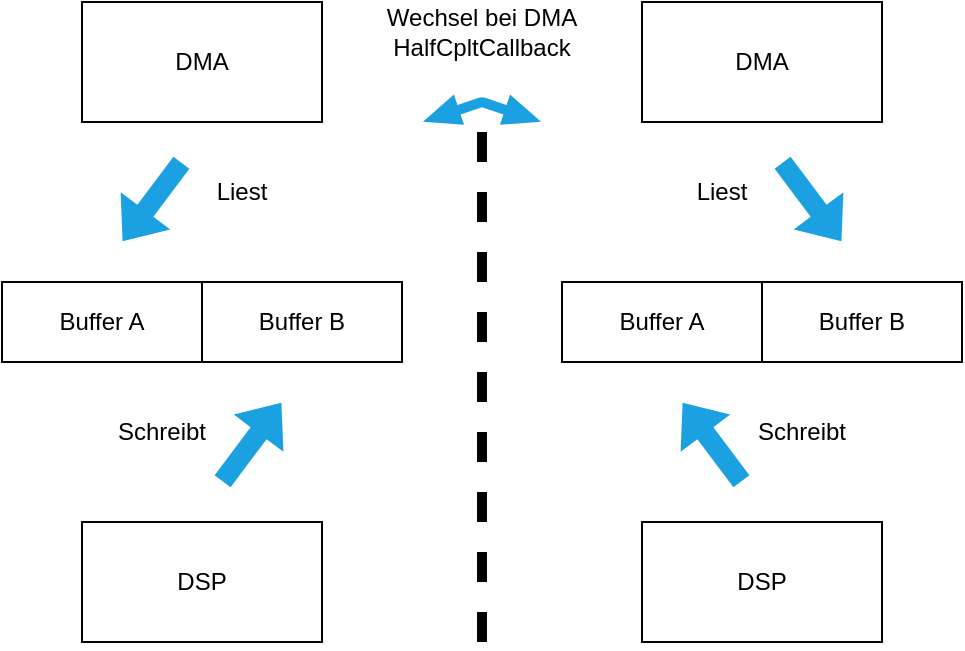 <mxfile version="22.0.3" type="device">
  <diagram name="Seite-1" id="TYjsfc6xhQ-dVITqcD2g">
    <mxGraphModel dx="847" dy="488" grid="1" gridSize="10" guides="1" tooltips="1" connect="1" arrows="1" fold="1" page="1" pageScale="1" pageWidth="827" pageHeight="1169" math="0" shadow="0">
      <root>
        <mxCell id="0" />
        <mxCell id="1" parent="0" />
        <mxCell id="KUPzdTvCmBPOBCeGr_r6-1" value="DMA" style="rounded=0;whiteSpace=wrap;html=1;" vertex="1" parent="1">
          <mxGeometry x="200" y="300" width="120" height="60" as="geometry" />
        </mxCell>
        <mxCell id="KUPzdTvCmBPOBCeGr_r6-2" value="DMA" style="rounded=0;whiteSpace=wrap;html=1;" vertex="1" parent="1">
          <mxGeometry x="480" y="300" width="120" height="60" as="geometry" />
        </mxCell>
        <mxCell id="KUPzdTvCmBPOBCeGr_r6-3" value="DSP" style="rounded=0;whiteSpace=wrap;html=1;" vertex="1" parent="1">
          <mxGeometry x="200" y="560" width="120" height="60" as="geometry" />
        </mxCell>
        <mxCell id="KUPzdTvCmBPOBCeGr_r6-4" value="DSP" style="rounded=0;whiteSpace=wrap;html=1;" vertex="1" parent="1">
          <mxGeometry x="480" y="560" width="120" height="60" as="geometry" />
        </mxCell>
        <mxCell id="KUPzdTvCmBPOBCeGr_r6-5" value="Buffer A" style="rounded=0;whiteSpace=wrap;html=1;" vertex="1" parent="1">
          <mxGeometry x="160" y="440" width="100" height="40" as="geometry" />
        </mxCell>
        <mxCell id="KUPzdTvCmBPOBCeGr_r6-6" value="Buffer B" style="rounded=0;whiteSpace=wrap;html=1;" vertex="1" parent="1">
          <mxGeometry x="260" y="440" width="100" height="40" as="geometry" />
        </mxCell>
        <mxCell id="KUPzdTvCmBPOBCeGr_r6-7" value="Buffer A" style="rounded=0;whiteSpace=wrap;html=1;" vertex="1" parent="1">
          <mxGeometry x="440" y="440" width="100" height="40" as="geometry" />
        </mxCell>
        <mxCell id="KUPzdTvCmBPOBCeGr_r6-8" value="Buffer B" style="rounded=0;whiteSpace=wrap;html=1;" vertex="1" parent="1">
          <mxGeometry x="540" y="440" width="100" height="40" as="geometry" />
        </mxCell>
        <mxCell id="KUPzdTvCmBPOBCeGr_r6-9" value="" style="endArrow=none;dashed=1;html=1;rounded=0;strokeWidth=5;" edge="1" parent="1">
          <mxGeometry width="50" height="50" relative="1" as="geometry">
            <mxPoint x="400" y="620" as="sourcePoint" />
            <mxPoint x="400" y="360" as="targetPoint" />
          </mxGeometry>
        </mxCell>
        <mxCell id="KUPzdTvCmBPOBCeGr_r6-10" value="" style="shape=flexArrow;endArrow=classic;html=1;rounded=0;strokeColor=none;fillColor=#1ba1e2;" edge="1" parent="1">
          <mxGeometry width="50" height="50" relative="1" as="geometry">
            <mxPoint x="270" y="540" as="sourcePoint" />
            <mxPoint x="300" y="500" as="targetPoint" />
          </mxGeometry>
        </mxCell>
        <mxCell id="KUPzdTvCmBPOBCeGr_r6-11" value="" style="shape=flexArrow;endArrow=classic;html=1;rounded=0;fillColor=#1ba1e2;strokeColor=none;" edge="1" parent="1">
          <mxGeometry width="50" height="50" relative="1" as="geometry">
            <mxPoint x="250" y="380" as="sourcePoint" />
            <mxPoint x="220" y="420" as="targetPoint" />
          </mxGeometry>
        </mxCell>
        <mxCell id="KUPzdTvCmBPOBCeGr_r6-12" value="" style="shape=flexArrow;endArrow=classic;html=1;rounded=0;fillColor=#1ba1e2;strokeColor=none;" edge="1" parent="1">
          <mxGeometry width="50" height="50" relative="1" as="geometry">
            <mxPoint x="550" y="380" as="sourcePoint" />
            <mxPoint x="580" y="420" as="targetPoint" />
          </mxGeometry>
        </mxCell>
        <mxCell id="KUPzdTvCmBPOBCeGr_r6-13" value="" style="shape=flexArrow;endArrow=classic;html=1;rounded=0;strokeColor=none;fillColor=#1ba1e2;" edge="1" parent="1">
          <mxGeometry width="50" height="50" relative="1" as="geometry">
            <mxPoint x="530" y="540" as="sourcePoint" />
            <mxPoint x="500" y="500" as="targetPoint" />
          </mxGeometry>
        </mxCell>
        <mxCell id="KUPzdTvCmBPOBCeGr_r6-14" value="Schreibt" style="text;html=1;strokeColor=none;fillColor=none;align=center;verticalAlign=middle;whiteSpace=wrap;rounded=0;" vertex="1" parent="1">
          <mxGeometry x="210" y="500" width="60" height="30" as="geometry" />
        </mxCell>
        <mxCell id="KUPzdTvCmBPOBCeGr_r6-15" value="Schreibt" style="text;html=1;strokeColor=none;fillColor=none;align=center;verticalAlign=middle;whiteSpace=wrap;rounded=0;" vertex="1" parent="1">
          <mxGeometry x="530" y="500" width="60" height="30" as="geometry" />
        </mxCell>
        <mxCell id="KUPzdTvCmBPOBCeGr_r6-16" value="Liest" style="text;html=1;strokeColor=none;fillColor=none;align=center;verticalAlign=middle;whiteSpace=wrap;rounded=0;" vertex="1" parent="1">
          <mxGeometry x="490" y="380" width="60" height="30" as="geometry" />
        </mxCell>
        <mxCell id="KUPzdTvCmBPOBCeGr_r6-17" value="Liest" style="text;html=1;strokeColor=none;fillColor=none;align=center;verticalAlign=middle;whiteSpace=wrap;rounded=0;" vertex="1" parent="1">
          <mxGeometry x="250" y="380" width="60" height="30" as="geometry" />
        </mxCell>
        <mxCell id="KUPzdTvCmBPOBCeGr_r6-18" value="" style="shape=flexArrow;endArrow=classic;html=1;rounded=1;startArrow=block;fillColor=#1ba1e2;strokeColor=none;shadow=0;width=5;endWidth=10;startWidth=10;arcSize=20;bendable=1;flowAnimation=0;" edge="1" parent="1">
          <mxGeometry width="50" height="50" relative="1" as="geometry">
            <mxPoint x="370" y="360" as="sourcePoint" />
            <mxPoint x="430" y="360" as="targetPoint" />
            <Array as="points">
              <mxPoint x="400" y="350" />
            </Array>
          </mxGeometry>
        </mxCell>
        <mxCell id="KUPzdTvCmBPOBCeGr_r6-20" value="Wechsel bei DMA HalfCpltCallback" style="text;html=1;strokeColor=none;fillColor=none;align=center;verticalAlign=middle;whiteSpace=wrap;rounded=0;" vertex="1" parent="1">
          <mxGeometry x="350" y="300" width="100" height="30" as="geometry" />
        </mxCell>
      </root>
    </mxGraphModel>
  </diagram>
</mxfile>

